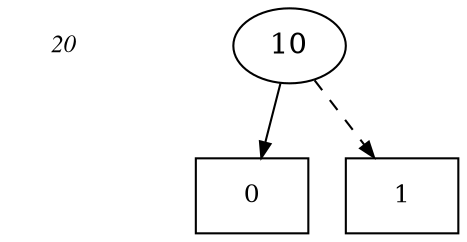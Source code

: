 digraph BDD {
center = true;
{ rank = same; { node [style=invis]; "T" };
 { node [shape=box,fontsize=12]; "0"; }
  { node [shape=box,fontsize=12]; "1"; }
}
{ rank=same; { node [shape=plaintext,fontname="Times Italic",fontsize=12] "20" };"10";}
edge [style = invis]; {"20" -> "T"; }
"10" -> "0" [style=solid,arrowsize=".75"];
"10" -> "1" [style=dashed,arrowsize=".75"];
}
